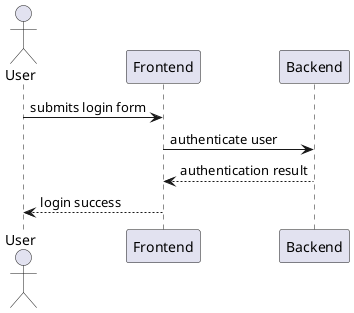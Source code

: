 @startuml
actor User
participant Frontend
participant Backend

User -> Frontend : submits login form
Frontend -> Backend : authenticate user
Backend --> Frontend : authentication result
Frontend --> User : login success
@enduml
